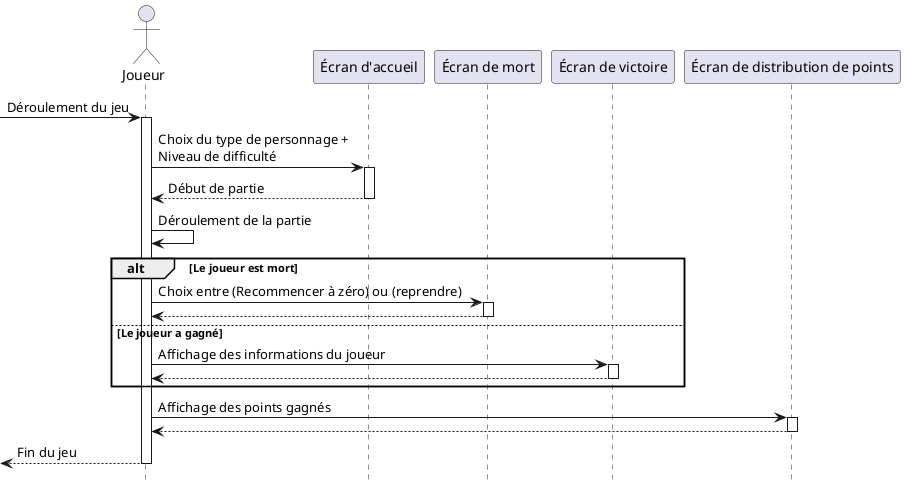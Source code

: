 @startuml

hide footbox

actor Joueur as p
participant "Écran d'accueil" as home
participant "Écran de mort" as lose
participant "Écran de victoire" as win
participant "Écran de distribution de points" as points

[-> p ++: Déroulement du jeu
    p -> home ++: Choix du type de personnage + \nNiveau de difficulté
    return Début de partie

    p -> p : Déroulement de la partie

    alt Le joueur est mort
        p -> lose ++: Choix entre (Recommencer à zéro) ou (reprendre)
        return
    else Le joueur a gagné
        p -> win ++: Affichage des informations du joueur
        return
    end
    
    p -> points ++: Affichage des points gagnés
    return

return Fin du jeu

@enduml